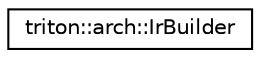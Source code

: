 digraph "Graphical Class Hierarchy"
{
  edge [fontname="Helvetica",fontsize="10",labelfontname="Helvetica",labelfontsize="10"];
  node [fontname="Helvetica",fontsize="10",shape=record];
  rankdir="LR";
  Node0 [label="triton::arch::IrBuilder",height=0.2,width=0.4,color="black", fillcolor="white", style="filled",URL="$classtriton_1_1arch_1_1IrBuilder.html",tooltip="The IR builder. "];
}
